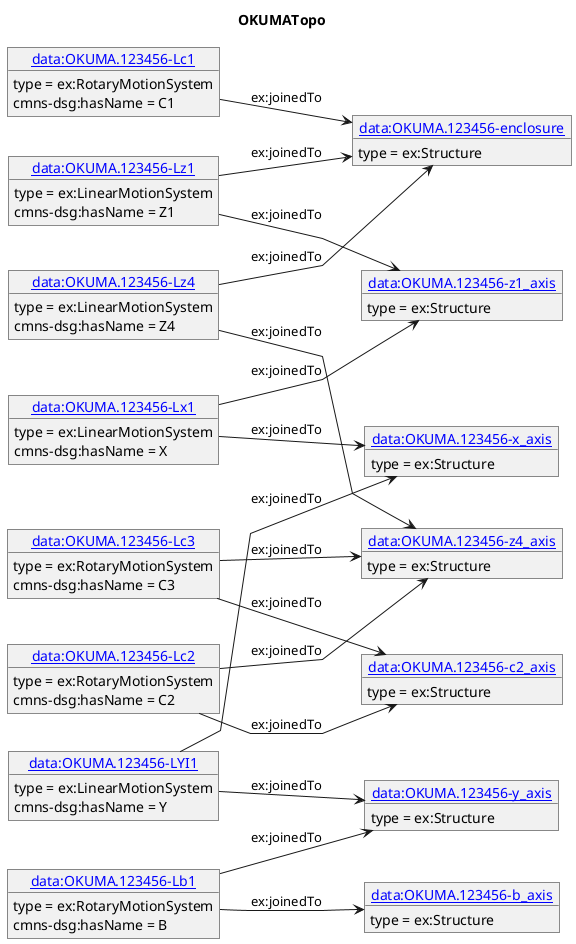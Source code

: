@startuml
skinparam linetype polyline
left to right direction
title OKUMATopo
object "[[./OKUMA.123456-Lx1.html data:OKUMA.123456-Lx1]]" as o1 {
 type = ex:LinearMotionSystem
 }
object "[[./OKUMA.123456-z1_axis.html data:OKUMA.123456-z1_axis]]" as o2 {
 type = ex:Structure
 }
object "[[./OKUMA.123456-x_axis.html data:OKUMA.123456-x_axis]]" as o3 {
 type = ex:Structure
 }
object "[[./OKUMA.123456-LYI1.html data:OKUMA.123456-LYI1]]" as o4 {
 type = ex:LinearMotionSystem
 }
object "[[./OKUMA.123456-y_axis.html data:OKUMA.123456-y_axis]]" as o5 {
 type = ex:Structure
 }
object "[[./OKUMA.123456-Lz1.html data:OKUMA.123456-Lz1]]" as o6 {
 type = ex:LinearMotionSystem
 }
object "[[./OKUMA.123456-enclosure.html data:OKUMA.123456-enclosure]]" as o7 {
 type = ex:Structure
 }
object "[[./OKUMA.123456-Lb1.html data:OKUMA.123456-Lb1]]" as o8 {
 type = ex:RotaryMotionSystem
 }
object "[[./OKUMA.123456-b_axis.html data:OKUMA.123456-b_axis]]" as o9 {
 type = ex:Structure
 }
object "[[./OKUMA.123456-Lc1.html data:OKUMA.123456-Lc1]]" as o10 {
 type = ex:RotaryMotionSystem
 }
object "[[./OKUMA.123456-Lz4.html data:OKUMA.123456-Lz4]]" as o11 {
 type = ex:LinearMotionSystem
 }
object "[[./OKUMA.123456-z4_axis.html data:OKUMA.123456-z4_axis]]" as o12 {
 type = ex:Structure
 }
object "[[./OKUMA.123456-Lc2.html data:OKUMA.123456-Lc2]]" as o13 {
 type = ex:RotaryMotionSystem
 }
object "[[./OKUMA.123456-c2_axis.html data:OKUMA.123456-c2_axis]]" as o14 {
 type = ex:Structure
 }
object "[[./OKUMA.123456-Lc3.html data:OKUMA.123456-Lc3]]" as o15 {
 type = ex:RotaryMotionSystem
 }
o1 --> o2 : ex:joinedTo
o1 : cmns-dsg:hasName = X
o1 --> o3 : ex:joinedTo
o4 --> o3 : ex:joinedTo
o4 : cmns-dsg:hasName = Y
o4 --> o5 : ex:joinedTo
o6 --> o7 : ex:joinedTo
o6 : cmns-dsg:hasName = Z1
o6 --> o2 : ex:joinedTo
o8 --> o5 : ex:joinedTo
o8 : cmns-dsg:hasName = B
o8 --> o9 : ex:joinedTo
o10 --> o7 : ex:joinedTo
o10 : cmns-dsg:hasName = C1
o11 --> o7 : ex:joinedTo
o11 : cmns-dsg:hasName = Z4
o11 --> o12 : ex:joinedTo
o13 --> o12 : ex:joinedTo
o13 : cmns-dsg:hasName = C2
o13 --> o14 : ex:joinedTo
o15 --> o12 : ex:joinedTo
o15 : cmns-dsg:hasName = C3
o15 --> o14 : ex:joinedTo
@enduml
